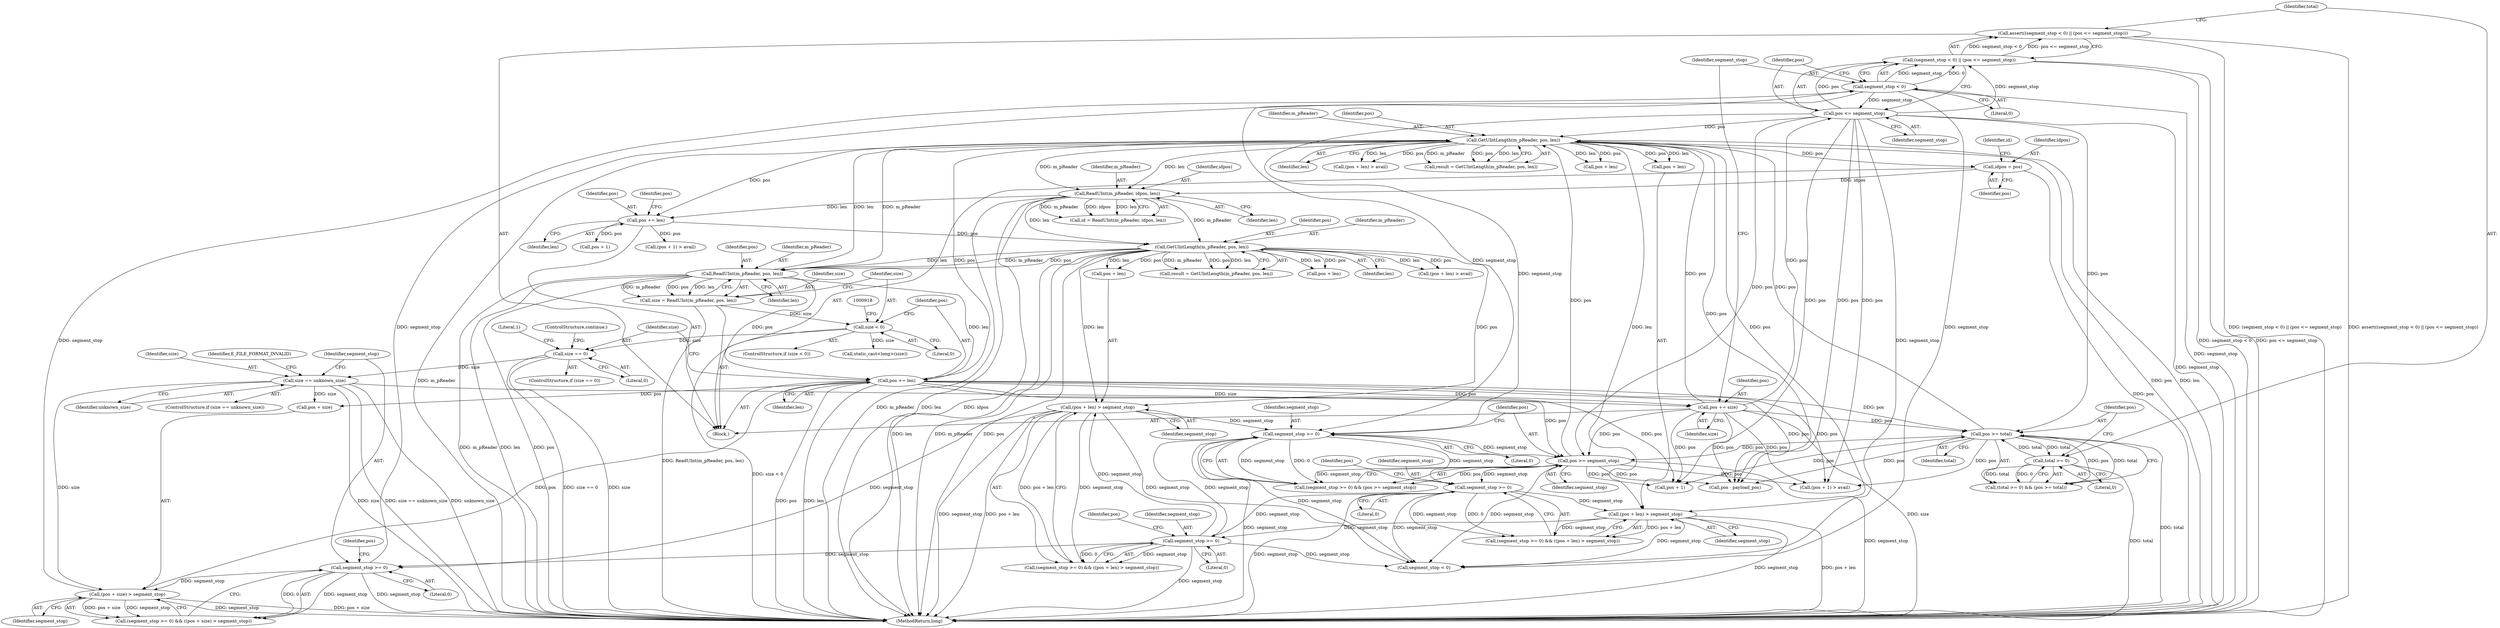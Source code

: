 digraph "0_Android_04839626ed859623901ebd3a5fd483982186b59d_26@API" {
"1000951" [label="(Call,assert((segment_stop < 0) || (pos <= segment_stop)))"];
"1000952" [label="(Call,(segment_stop < 0) || (pos <= segment_stop))"];
"1000953" [label="(Call,segment_stop < 0)"];
"1000938" [label="(Call,segment_stop >= 0)"];
"1000890" [label="(Call,(pos + len) > segment_stop)"];
"1000867" [label="(Call,GetUIntLength(m_pReader, pos, len))"];
"1000816" [label="(Call,ReadUInt(m_pReader, idpos, len))"];
"1000771" [label="(Call,GetUIntLength(m_pReader, pos, len))"];
"1000908" [label="(Call,ReadUInt(m_pReader, pos, len))"];
"1000948" [label="(Call,pos += size)"];
"1000931" [label="(Call,size == unknown_size)"];
"1000924" [label="(Call,size == 0)"];
"1000913" [label="(Call,size < 0)"];
"1000906" [label="(Call,size = ReadUInt(m_pReader, pos, len))"];
"1000920" [label="(Call,pos += len)"];
"1000743" [label="(Call,pos >= total)"];
"1000956" [label="(Call,pos <= segment_stop)"];
"1000740" [label="(Call,total >= 0)"];
"1000752" [label="(Call,pos >= segment_stop)"];
"1000749" [label="(Call,segment_stop >= 0)"];
"1000887" [label="(Call,segment_stop >= 0)"];
"1000791" [label="(Call,segment_stop >= 0)"];
"1000794" [label="(Call,(pos + len) > segment_stop)"];
"1000810" [label="(Call,idpos = pos)"];
"1000850" [label="(Call,pos += len)"];
"1000941" [label="(Call,(pos + size) > segment_stop)"];
"1000939" [label="(Identifier,segment_stop)"];
"1000914" [label="(Identifier,size)"];
"1000811" [label="(Identifier,idpos)"];
"1000810" [label="(Call,idpos = pos)"];
"1000889" [label="(Literal,0)"];
"1000791" [label="(Call,segment_stop >= 0)"];
"1000932" [label="(Identifier,size)"];
"1000909" [label="(Identifier,m_pReader)"];
"1000818" [label="(Identifier,idpos)"];
"1000865" [label="(Call,result = GetUIntLength(m_pReader, pos, len))"];
"1001014" [label="(Call,segment_stop < 0)"];
"1000812" [label="(Identifier,pos)"];
"1000754" [label="(Identifier,segment_stop)"];
"1000886" [label="(Call,(segment_stop >= 0) && ((pos + len) > segment_stop))"];
"1000850" [label="(Call,pos += len)"];
"1000906" [label="(Call,size = ReadUInt(m_pReader, pos, len))"];
"1000956" [label="(Call,pos <= segment_stop)"];
"1000794" [label="(Call,(pos + len) > segment_stop)"];
"1000751" [label="(Literal,0)"];
"1000927" [label="(ControlStructure,continue;)"];
"1000748" [label="(Call,(segment_stop >= 0) && (pos >= segment_stop))"];
"1000920" [label="(Call,pos += len)"];
"1000943" [label="(Identifier,pos)"];
"1000790" [label="(Call,(segment_stop >= 0) && ((pos + len) > segment_stop))"];
"1000867" [label="(Call,GetUIntLength(m_pReader, pos, len))"];
"1000938" [label="(Call,segment_stop >= 0)"];
"1000868" [label="(Identifier,m_pReader)"];
"1000951" [label="(Call,assert((segment_stop < 0) || (pos <= segment_stop)))"];
"1000929" [label="(Literal,1)"];
"1000922" [label="(Identifier,len)"];
"1000952" [label="(Call,(segment_stop < 0) || (pos <= segment_stop))"];
"1000955" [label="(Literal,0)"];
"1000750" [label="(Identifier,segment_stop)"];
"1000948" [label="(Call,pos += size)"];
"1000744" [label="(Identifier,pos)"];
"1000772" [label="(Identifier,m_pReader)"];
"1000891" [label="(Call,pos + len)"];
"1000945" [label="(Identifier,segment_stop)"];
"1000774" [label="(Identifier,len)"];
"1000913" [label="(Call,size < 0)"];
"1000745" [label="(Identifier,total)"];
"1000899" [label="(Call,pos + len)"];
"1000798" [label="(Identifier,segment_stop)"];
"1000910" [label="(Identifier,pos)"];
"1000961" [label="(Call,pos - payload_pos)"];
"1000739" [label="(Call,(total >= 0) && (pos >= total))"];
"1000757" [label="(Call,(pos + 1) > avail)"];
"1000792" [label="(Identifier,segment_stop)"];
"1000802" [label="(Call,(pos + len) > avail)"];
"1000771" [label="(Call,GetUIntLength(m_pReader, pos, len))"];
"1000740" [label="(Call,total >= 0)"];
"1001022" [label="(MethodReturn,long)"];
"1000921" [label="(Identifier,pos)"];
"1000935" [label="(Identifier,E_FILE_FORMAT_INVALID)"];
"1000925" [label="(Identifier,size)"];
"1000856" [label="(Identifier,pos)"];
"1000957" [label="(Identifier,pos)"];
"1000737" [label="(Block,)"];
"1000870" [label="(Identifier,len)"];
"1000954" [label="(Identifier,segment_stop)"];
"1000793" [label="(Literal,0)"];
"1000888" [label="(Identifier,segment_stop)"];
"1000741" [label="(Identifier,total)"];
"1000898" [label="(Call,(pos + len) > avail)"];
"1000819" [label="(Identifier,len)"];
"1000937" [label="(Call,(segment_stop >= 0) && ((pos + size) > segment_stop))"];
"1000907" [label="(Identifier,size)"];
"1000758" [label="(Call,pos + 1)"];
"1000933" [label="(Identifier,unknown_size)"];
"1000931" [label="(Call,size == unknown_size)"];
"1000949" [label="(Identifier,pos)"];
"1000892" [label="(Identifier,pos)"];
"1000796" [label="(Identifier,pos)"];
"1000815" [label="(Identifier,id)"];
"1000852" [label="(Identifier,len)"];
"1000816" [label="(Call,ReadUInt(m_pReader, idpos, len))"];
"1000795" [label="(Call,pos + len)"];
"1000950" [label="(Identifier,size)"];
"1000851" [label="(Identifier,pos)"];
"1000894" [label="(Identifier,segment_stop)"];
"1000912" [label="(ControlStructure,if (size < 0))"];
"1000869" [label="(Identifier,pos)"];
"1000855" [label="(Call,pos + 1)"];
"1000930" [label="(ControlStructure,if (size == unknown_size))"];
"1000923" [label="(ControlStructure,if (size == 0))"];
"1000752" [label="(Call,pos >= segment_stop)"];
"1000769" [label="(Call,result = GetUIntLength(m_pReader, pos, len))"];
"1000817" [label="(Identifier,m_pReader)"];
"1000749" [label="(Call,segment_stop >= 0)"];
"1000958" [label="(Identifier,segment_stop)"];
"1000803" [label="(Call,pos + len)"];
"1000953" [label="(Call,segment_stop < 0)"];
"1000911" [label="(Identifier,len)"];
"1000940" [label="(Literal,0)"];
"1000942" [label="(Call,pos + size)"];
"1000814" [label="(Call,id = ReadUInt(m_pReader, idpos, len))"];
"1000917" [label="(Call,static_cast<long>(size))"];
"1000743" [label="(Call,pos >= total)"];
"1000753" [label="(Identifier,pos)"];
"1000908" [label="(Call,ReadUInt(m_pReader, pos, len))"];
"1000924" [label="(Call,size == 0)"];
"1000941" [label="(Call,(pos + size) > segment_stop)"];
"1000773" [label="(Identifier,pos)"];
"1000915" [label="(Literal,0)"];
"1000890" [label="(Call,(pos + len) > segment_stop)"];
"1000926" [label="(Literal,0)"];
"1000742" [label="(Literal,0)"];
"1000887" [label="(Call,segment_stop >= 0)"];
"1000854" [label="(Call,(pos + 1) > avail)"];
"1000951" -> "1000737"  [label="AST: "];
"1000951" -> "1000952"  [label="CFG: "];
"1000952" -> "1000951"  [label="AST: "];
"1000741" -> "1000951"  [label="CFG: "];
"1000951" -> "1001022"  [label="DDG: (segment_stop < 0) || (pos <= segment_stop)"];
"1000951" -> "1001022"  [label="DDG: assert((segment_stop < 0) || (pos <= segment_stop))"];
"1000952" -> "1000951"  [label="DDG: segment_stop < 0"];
"1000952" -> "1000951"  [label="DDG: pos <= segment_stop"];
"1000952" -> "1000953"  [label="CFG: "];
"1000952" -> "1000956"  [label="CFG: "];
"1000953" -> "1000952"  [label="AST: "];
"1000956" -> "1000952"  [label="AST: "];
"1000952" -> "1001022"  [label="DDG: segment_stop < 0"];
"1000952" -> "1001022"  [label="DDG: pos <= segment_stop"];
"1000953" -> "1000952"  [label="DDG: segment_stop"];
"1000953" -> "1000952"  [label="DDG: 0"];
"1000956" -> "1000952"  [label="DDG: pos"];
"1000956" -> "1000952"  [label="DDG: segment_stop"];
"1000953" -> "1000955"  [label="CFG: "];
"1000954" -> "1000953"  [label="AST: "];
"1000955" -> "1000953"  [label="AST: "];
"1000957" -> "1000953"  [label="CFG: "];
"1000953" -> "1001022"  [label="DDG: segment_stop"];
"1000953" -> "1000749"  [label="DDG: segment_stop"];
"1000938" -> "1000953"  [label="DDG: segment_stop"];
"1000941" -> "1000953"  [label="DDG: segment_stop"];
"1000953" -> "1000956"  [label="DDG: segment_stop"];
"1000953" -> "1001014"  [label="DDG: segment_stop"];
"1000938" -> "1000937"  [label="AST: "];
"1000938" -> "1000940"  [label="CFG: "];
"1000939" -> "1000938"  [label="AST: "];
"1000940" -> "1000938"  [label="AST: "];
"1000943" -> "1000938"  [label="CFG: "];
"1000937" -> "1000938"  [label="CFG: "];
"1000938" -> "1001022"  [label="DDG: segment_stop"];
"1000938" -> "1000937"  [label="DDG: segment_stop"];
"1000938" -> "1000937"  [label="DDG: 0"];
"1000890" -> "1000938"  [label="DDG: segment_stop"];
"1000887" -> "1000938"  [label="DDG: segment_stop"];
"1000938" -> "1000941"  [label="DDG: segment_stop"];
"1000890" -> "1000886"  [label="AST: "];
"1000890" -> "1000894"  [label="CFG: "];
"1000891" -> "1000890"  [label="AST: "];
"1000894" -> "1000890"  [label="AST: "];
"1000886" -> "1000890"  [label="CFG: "];
"1000890" -> "1001022"  [label="DDG: pos + len"];
"1000890" -> "1001022"  [label="DDG: segment_stop"];
"1000890" -> "1000749"  [label="DDG: segment_stop"];
"1000890" -> "1000886"  [label="DDG: pos + len"];
"1000890" -> "1000886"  [label="DDG: segment_stop"];
"1000867" -> "1000890"  [label="DDG: pos"];
"1000867" -> "1000890"  [label="DDG: len"];
"1000887" -> "1000890"  [label="DDG: segment_stop"];
"1000890" -> "1001014"  [label="DDG: segment_stop"];
"1000867" -> "1000865"  [label="AST: "];
"1000867" -> "1000870"  [label="CFG: "];
"1000868" -> "1000867"  [label="AST: "];
"1000869" -> "1000867"  [label="AST: "];
"1000870" -> "1000867"  [label="AST: "];
"1000865" -> "1000867"  [label="CFG: "];
"1000867" -> "1001022"  [label="DDG: len"];
"1000867" -> "1001022"  [label="DDG: m_pReader"];
"1000867" -> "1001022"  [label="DDG: pos"];
"1000867" -> "1000865"  [label="DDG: m_pReader"];
"1000867" -> "1000865"  [label="DDG: pos"];
"1000867" -> "1000865"  [label="DDG: len"];
"1000816" -> "1000867"  [label="DDG: m_pReader"];
"1000816" -> "1000867"  [label="DDG: len"];
"1000850" -> "1000867"  [label="DDG: pos"];
"1000867" -> "1000891"  [label="DDG: pos"];
"1000867" -> "1000891"  [label="DDG: len"];
"1000867" -> "1000898"  [label="DDG: pos"];
"1000867" -> "1000898"  [label="DDG: len"];
"1000867" -> "1000899"  [label="DDG: pos"];
"1000867" -> "1000899"  [label="DDG: len"];
"1000867" -> "1000908"  [label="DDG: m_pReader"];
"1000867" -> "1000908"  [label="DDG: pos"];
"1000867" -> "1000908"  [label="DDG: len"];
"1000816" -> "1000814"  [label="AST: "];
"1000816" -> "1000819"  [label="CFG: "];
"1000817" -> "1000816"  [label="AST: "];
"1000818" -> "1000816"  [label="AST: "];
"1000819" -> "1000816"  [label="AST: "];
"1000814" -> "1000816"  [label="CFG: "];
"1000816" -> "1001022"  [label="DDG: idpos"];
"1000816" -> "1001022"  [label="DDG: m_pReader"];
"1000816" -> "1001022"  [label="DDG: len"];
"1000816" -> "1000814"  [label="DDG: m_pReader"];
"1000816" -> "1000814"  [label="DDG: idpos"];
"1000816" -> "1000814"  [label="DDG: len"];
"1000771" -> "1000816"  [label="DDG: m_pReader"];
"1000771" -> "1000816"  [label="DDG: len"];
"1000810" -> "1000816"  [label="DDG: idpos"];
"1000816" -> "1000850"  [label="DDG: len"];
"1000771" -> "1000769"  [label="AST: "];
"1000771" -> "1000774"  [label="CFG: "];
"1000772" -> "1000771"  [label="AST: "];
"1000773" -> "1000771"  [label="AST: "];
"1000774" -> "1000771"  [label="AST: "];
"1000769" -> "1000771"  [label="CFG: "];
"1000771" -> "1001022"  [label="DDG: pos"];
"1000771" -> "1001022"  [label="DDG: len"];
"1000771" -> "1001022"  [label="DDG: m_pReader"];
"1000771" -> "1000769"  [label="DDG: m_pReader"];
"1000771" -> "1000769"  [label="DDG: pos"];
"1000771" -> "1000769"  [label="DDG: len"];
"1000908" -> "1000771"  [label="DDG: m_pReader"];
"1000908" -> "1000771"  [label="DDG: len"];
"1000948" -> "1000771"  [label="DDG: pos"];
"1000743" -> "1000771"  [label="DDG: pos"];
"1000920" -> "1000771"  [label="DDG: pos"];
"1000956" -> "1000771"  [label="DDG: pos"];
"1000752" -> "1000771"  [label="DDG: pos"];
"1000771" -> "1000794"  [label="DDG: pos"];
"1000771" -> "1000794"  [label="DDG: len"];
"1000771" -> "1000795"  [label="DDG: pos"];
"1000771" -> "1000795"  [label="DDG: len"];
"1000771" -> "1000802"  [label="DDG: pos"];
"1000771" -> "1000802"  [label="DDG: len"];
"1000771" -> "1000803"  [label="DDG: pos"];
"1000771" -> "1000803"  [label="DDG: len"];
"1000771" -> "1000810"  [label="DDG: pos"];
"1000771" -> "1000850"  [label="DDG: pos"];
"1000771" -> "1000961"  [label="DDG: pos"];
"1000908" -> "1000906"  [label="AST: "];
"1000908" -> "1000911"  [label="CFG: "];
"1000909" -> "1000908"  [label="AST: "];
"1000910" -> "1000908"  [label="AST: "];
"1000911" -> "1000908"  [label="AST: "];
"1000906" -> "1000908"  [label="CFG: "];
"1000908" -> "1001022"  [label="DDG: len"];
"1000908" -> "1001022"  [label="DDG: pos"];
"1000908" -> "1001022"  [label="DDG: m_pReader"];
"1000908" -> "1000906"  [label="DDG: m_pReader"];
"1000908" -> "1000906"  [label="DDG: pos"];
"1000908" -> "1000906"  [label="DDG: len"];
"1000908" -> "1000920"  [label="DDG: len"];
"1000908" -> "1000920"  [label="DDG: pos"];
"1000948" -> "1000737"  [label="AST: "];
"1000948" -> "1000950"  [label="CFG: "];
"1000949" -> "1000948"  [label="AST: "];
"1000950" -> "1000948"  [label="AST: "];
"1000954" -> "1000948"  [label="CFG: "];
"1000948" -> "1001022"  [label="DDG: size"];
"1000948" -> "1000743"  [label="DDG: pos"];
"1000948" -> "1000752"  [label="DDG: pos"];
"1000948" -> "1000757"  [label="DDG: pos"];
"1000948" -> "1000758"  [label="DDG: pos"];
"1000931" -> "1000948"  [label="DDG: size"];
"1000920" -> "1000948"  [label="DDG: pos"];
"1000948" -> "1000956"  [label="DDG: pos"];
"1000948" -> "1000961"  [label="DDG: pos"];
"1000931" -> "1000930"  [label="AST: "];
"1000931" -> "1000933"  [label="CFG: "];
"1000932" -> "1000931"  [label="AST: "];
"1000933" -> "1000931"  [label="AST: "];
"1000935" -> "1000931"  [label="CFG: "];
"1000939" -> "1000931"  [label="CFG: "];
"1000931" -> "1001022"  [label="DDG: unknown_size"];
"1000931" -> "1001022"  [label="DDG: size"];
"1000931" -> "1001022"  [label="DDG: size == unknown_size"];
"1000924" -> "1000931"  [label="DDG: size"];
"1000931" -> "1000941"  [label="DDG: size"];
"1000931" -> "1000942"  [label="DDG: size"];
"1000924" -> "1000923"  [label="AST: "];
"1000924" -> "1000926"  [label="CFG: "];
"1000925" -> "1000924"  [label="AST: "];
"1000926" -> "1000924"  [label="AST: "];
"1000927" -> "1000924"  [label="CFG: "];
"1000929" -> "1000924"  [label="CFG: "];
"1000924" -> "1001022"  [label="DDG: size"];
"1000924" -> "1001022"  [label="DDG: size == 0"];
"1000913" -> "1000924"  [label="DDG: size"];
"1000913" -> "1000912"  [label="AST: "];
"1000913" -> "1000915"  [label="CFG: "];
"1000914" -> "1000913"  [label="AST: "];
"1000915" -> "1000913"  [label="AST: "];
"1000918" -> "1000913"  [label="CFG: "];
"1000921" -> "1000913"  [label="CFG: "];
"1000913" -> "1001022"  [label="DDG: size < 0"];
"1000906" -> "1000913"  [label="DDG: size"];
"1000913" -> "1000917"  [label="DDG: size"];
"1000906" -> "1000737"  [label="AST: "];
"1000907" -> "1000906"  [label="AST: "];
"1000914" -> "1000906"  [label="CFG: "];
"1000906" -> "1001022"  [label="DDG: ReadUInt(m_pReader, pos, len)"];
"1000920" -> "1000737"  [label="AST: "];
"1000920" -> "1000922"  [label="CFG: "];
"1000921" -> "1000920"  [label="AST: "];
"1000922" -> "1000920"  [label="AST: "];
"1000925" -> "1000920"  [label="CFG: "];
"1000920" -> "1001022"  [label="DDG: pos"];
"1000920" -> "1001022"  [label="DDG: len"];
"1000920" -> "1000743"  [label="DDG: pos"];
"1000920" -> "1000752"  [label="DDG: pos"];
"1000920" -> "1000757"  [label="DDG: pos"];
"1000920" -> "1000758"  [label="DDG: pos"];
"1000920" -> "1000941"  [label="DDG: pos"];
"1000920" -> "1000942"  [label="DDG: pos"];
"1000920" -> "1000961"  [label="DDG: pos"];
"1000743" -> "1000739"  [label="AST: "];
"1000743" -> "1000745"  [label="CFG: "];
"1000744" -> "1000743"  [label="AST: "];
"1000745" -> "1000743"  [label="AST: "];
"1000739" -> "1000743"  [label="CFG: "];
"1000743" -> "1001022"  [label="DDG: total"];
"1000743" -> "1000740"  [label="DDG: total"];
"1000743" -> "1000739"  [label="DDG: pos"];
"1000743" -> "1000739"  [label="DDG: total"];
"1000956" -> "1000743"  [label="DDG: pos"];
"1000740" -> "1000743"  [label="DDG: total"];
"1000743" -> "1000752"  [label="DDG: pos"];
"1000743" -> "1000757"  [label="DDG: pos"];
"1000743" -> "1000758"  [label="DDG: pos"];
"1000743" -> "1000961"  [label="DDG: pos"];
"1000956" -> "1000958"  [label="CFG: "];
"1000957" -> "1000956"  [label="AST: "];
"1000958" -> "1000956"  [label="AST: "];
"1000956" -> "1001022"  [label="DDG: segment_stop"];
"1000956" -> "1000749"  [label="DDG: segment_stop"];
"1000956" -> "1000752"  [label="DDG: pos"];
"1000956" -> "1000757"  [label="DDG: pos"];
"1000956" -> "1000758"  [label="DDG: pos"];
"1000956" -> "1000961"  [label="DDG: pos"];
"1000956" -> "1001014"  [label="DDG: segment_stop"];
"1000740" -> "1000739"  [label="AST: "];
"1000740" -> "1000742"  [label="CFG: "];
"1000741" -> "1000740"  [label="AST: "];
"1000742" -> "1000740"  [label="AST: "];
"1000744" -> "1000740"  [label="CFG: "];
"1000739" -> "1000740"  [label="CFG: "];
"1000740" -> "1001022"  [label="DDG: total"];
"1000740" -> "1000739"  [label="DDG: total"];
"1000740" -> "1000739"  [label="DDG: 0"];
"1000752" -> "1000748"  [label="AST: "];
"1000752" -> "1000754"  [label="CFG: "];
"1000753" -> "1000752"  [label="AST: "];
"1000754" -> "1000752"  [label="AST: "];
"1000748" -> "1000752"  [label="CFG: "];
"1000752" -> "1001022"  [label="DDG: segment_stop"];
"1000752" -> "1000748"  [label="DDG: pos"];
"1000752" -> "1000748"  [label="DDG: segment_stop"];
"1000749" -> "1000752"  [label="DDG: segment_stop"];
"1000752" -> "1000757"  [label="DDG: pos"];
"1000752" -> "1000758"  [label="DDG: pos"];
"1000752" -> "1000791"  [label="DDG: segment_stop"];
"1000752" -> "1000961"  [label="DDG: pos"];
"1000752" -> "1001014"  [label="DDG: segment_stop"];
"1000749" -> "1000748"  [label="AST: "];
"1000749" -> "1000751"  [label="CFG: "];
"1000750" -> "1000749"  [label="AST: "];
"1000751" -> "1000749"  [label="AST: "];
"1000753" -> "1000749"  [label="CFG: "];
"1000748" -> "1000749"  [label="CFG: "];
"1000749" -> "1001022"  [label="DDG: segment_stop"];
"1000749" -> "1000748"  [label="DDG: segment_stop"];
"1000749" -> "1000748"  [label="DDG: 0"];
"1000887" -> "1000749"  [label="DDG: segment_stop"];
"1000749" -> "1000791"  [label="DDG: segment_stop"];
"1000749" -> "1001014"  [label="DDG: segment_stop"];
"1000887" -> "1000886"  [label="AST: "];
"1000887" -> "1000889"  [label="CFG: "];
"1000888" -> "1000887"  [label="AST: "];
"1000889" -> "1000887"  [label="AST: "];
"1000892" -> "1000887"  [label="CFG: "];
"1000886" -> "1000887"  [label="CFG: "];
"1000887" -> "1001022"  [label="DDG: segment_stop"];
"1000887" -> "1000886"  [label="DDG: segment_stop"];
"1000887" -> "1000886"  [label="DDG: 0"];
"1000791" -> "1000887"  [label="DDG: segment_stop"];
"1000794" -> "1000887"  [label="DDG: segment_stop"];
"1000887" -> "1001014"  [label="DDG: segment_stop"];
"1000791" -> "1000790"  [label="AST: "];
"1000791" -> "1000793"  [label="CFG: "];
"1000792" -> "1000791"  [label="AST: "];
"1000793" -> "1000791"  [label="AST: "];
"1000796" -> "1000791"  [label="CFG: "];
"1000790" -> "1000791"  [label="CFG: "];
"1000791" -> "1001022"  [label="DDG: segment_stop"];
"1000791" -> "1000790"  [label="DDG: segment_stop"];
"1000791" -> "1000790"  [label="DDG: 0"];
"1000791" -> "1000794"  [label="DDG: segment_stop"];
"1000791" -> "1001014"  [label="DDG: segment_stop"];
"1000794" -> "1000790"  [label="AST: "];
"1000794" -> "1000798"  [label="CFG: "];
"1000795" -> "1000794"  [label="AST: "];
"1000798" -> "1000794"  [label="AST: "];
"1000790" -> "1000794"  [label="CFG: "];
"1000794" -> "1001022"  [label="DDG: pos + len"];
"1000794" -> "1001022"  [label="DDG: segment_stop"];
"1000794" -> "1000790"  [label="DDG: pos + len"];
"1000794" -> "1000790"  [label="DDG: segment_stop"];
"1000794" -> "1001014"  [label="DDG: segment_stop"];
"1000810" -> "1000737"  [label="AST: "];
"1000810" -> "1000812"  [label="CFG: "];
"1000811" -> "1000810"  [label="AST: "];
"1000812" -> "1000810"  [label="AST: "];
"1000815" -> "1000810"  [label="CFG: "];
"1000810" -> "1001022"  [label="DDG: pos"];
"1000850" -> "1000737"  [label="AST: "];
"1000850" -> "1000852"  [label="CFG: "];
"1000851" -> "1000850"  [label="AST: "];
"1000852" -> "1000850"  [label="AST: "];
"1000856" -> "1000850"  [label="CFG: "];
"1000850" -> "1000854"  [label="DDG: pos"];
"1000850" -> "1000855"  [label="DDG: pos"];
"1000941" -> "1000937"  [label="AST: "];
"1000941" -> "1000945"  [label="CFG: "];
"1000942" -> "1000941"  [label="AST: "];
"1000945" -> "1000941"  [label="AST: "];
"1000937" -> "1000941"  [label="CFG: "];
"1000941" -> "1001022"  [label="DDG: pos + size"];
"1000941" -> "1001022"  [label="DDG: segment_stop"];
"1000941" -> "1000937"  [label="DDG: pos + size"];
"1000941" -> "1000937"  [label="DDG: segment_stop"];
}
